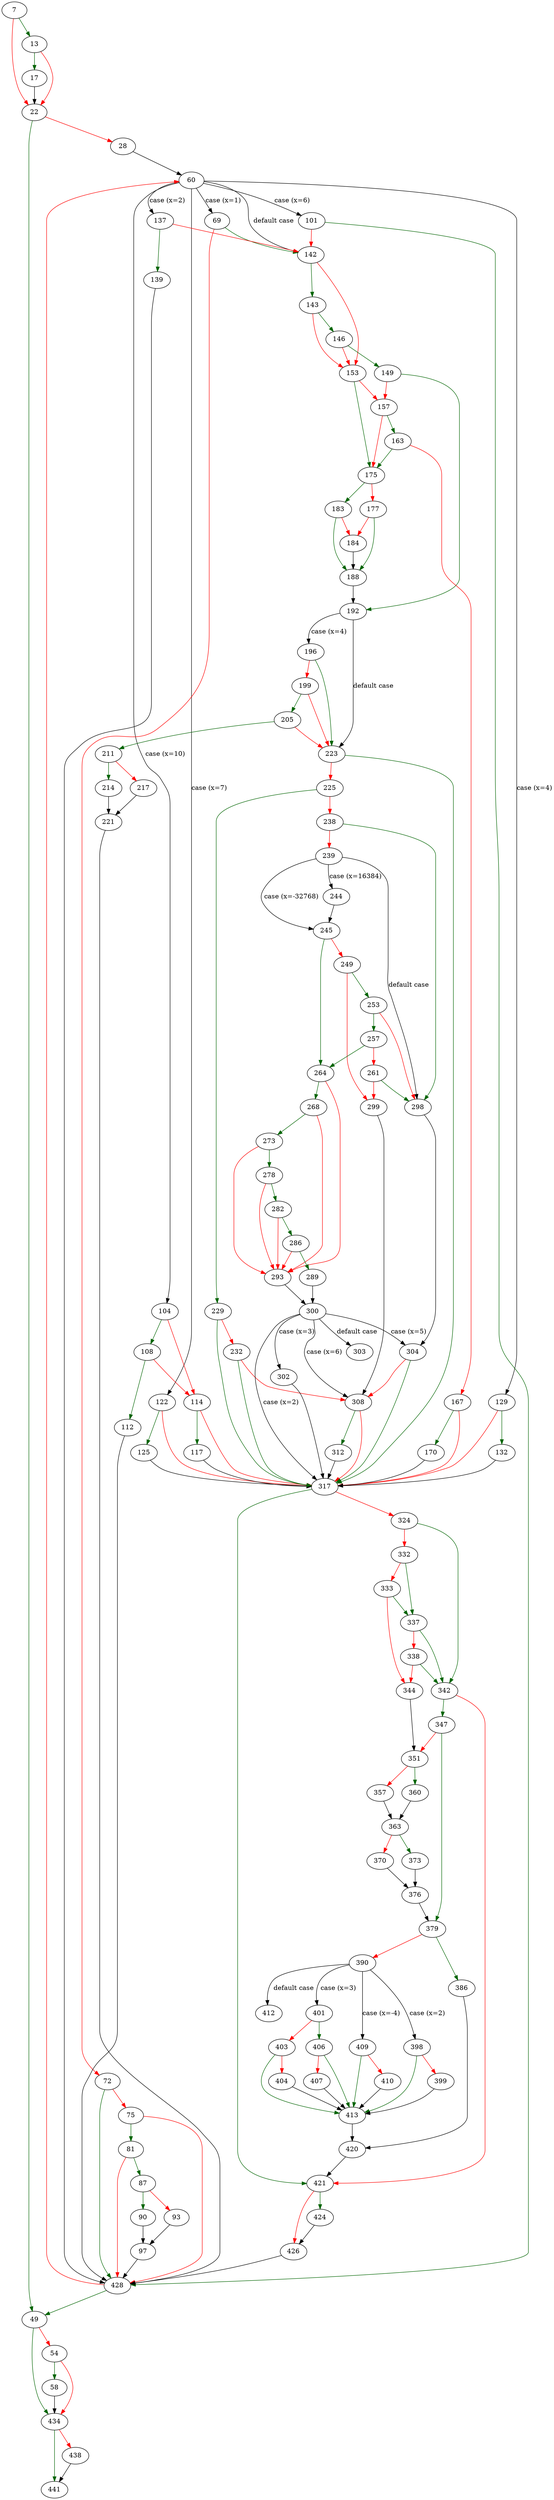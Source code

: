 strict digraph "chown_files" {
	// Node definitions.
	7 [entry=true];
	13;
	22;
	17;
	49;
	28;
	60;
	434;
	54;
	58;
	69;
	101;
	104;
	122;
	129;
	137;
	142;
	72;
	428;
	75;
	81;
	87;
	90;
	93;
	97;
	108;
	114;
	112;
	117;
	317;
	125;
	132;
	139;
	143;
	153;
	146;
	149;
	192;
	157;
	175;
	163;
	167;
	170;
	183;
	177;
	188;
	184;
	196;
	223;
	199;
	205;
	211;
	214;
	217;
	221;
	225;
	229;
	238;
	232;
	308;
	298;
	239;
	245;
	244;
	264;
	249;
	253;
	299;
	257;
	261;
	268;
	293;
	273;
	278;
	282;
	286;
	289;
	300;
	304;
	302;
	303;
	312;
	421;
	324;
	342;
	332;
	337;
	333;
	344;
	338;
	347;
	351;
	379;
	360;
	357;
	363;
	373;
	370;
	376;
	386;
	390;
	420;
	398;
	401;
	409;
	412;
	413;
	399;
	406;
	403;
	404;
	407;
	410;
	424;
	426;
	441;
	438;

	// Edge definitions.
	7 -> 13 [
		color=darkgreen
		cond=true
	];
	7 -> 22 [
		color=red
		cond=false
	];
	13 -> 22 [
		color=red
		cond=false
	];
	13 -> 17 [
		color=darkgreen
		cond=true
	];
	22 -> 49 [
		color=darkgreen
		cond=true
	];
	22 -> 28 [
		color=red
		cond=false
	];
	17 -> 22;
	49 -> 434 [
		color=darkgreen
		cond=true
	];
	49 -> 54 [
		color=red
		cond=false
	];
	28 -> 60;
	60 -> 69 [
		cond="case (x=1)"
		label="case (x=1)"
	];
	60 -> 101 [
		cond="case (x=6)"
		label="case (x=6)"
	];
	60 -> 104 [
		cond="case (x=10)"
		label="case (x=10)"
	];
	60 -> 122 [
		cond="case (x=7)"
		label="case (x=7)"
	];
	60 -> 129 [
		cond="case (x=4)"
		label="case (x=4)"
	];
	60 -> 137 [
		cond="case (x=2)"
		label="case (x=2)"
	];
	60 -> 142 [
		cond="default case"
		label="default case"
	];
	434 -> 441 [
		color=darkgreen
		cond=true
	];
	434 -> 438 [
		color=red
		cond=false
	];
	54 -> 434 [
		color=red
		cond=false
	];
	54 -> 58 [
		color=darkgreen
		cond=true
	];
	58 -> 434;
	69 -> 142 [
		color=darkgreen
		cond=true
	];
	69 -> 72 [
		color=red
		cond=false
	];
	101 -> 142 [
		color=red
		cond=false
	];
	101 -> 428 [
		color=darkgreen
		cond=true
	];
	104 -> 108 [
		color=darkgreen
		cond=true
	];
	104 -> 114 [
		color=red
		cond=false
	];
	122 -> 317 [
		color=red
		cond=false
	];
	122 -> 125 [
		color=darkgreen
		cond=true
	];
	129 -> 317 [
		color=red
		cond=false
	];
	129 -> 132 [
		color=darkgreen
		cond=true
	];
	137 -> 142 [
		color=red
		cond=false
	];
	137 -> 139 [
		color=darkgreen
		cond=true
	];
	142 -> 143 [
		color=darkgreen
		cond=true
	];
	142 -> 153 [
		color=red
		cond=false
	];
	72 -> 428 [
		color=darkgreen
		cond=true
	];
	72 -> 75 [
		color=red
		cond=false
	];
	428 -> 49 [
		color=darkgreen
		cond=true
	];
	428 -> 60 [
		color=red
		cond=false
	];
	75 -> 428 [
		color=red
		cond=false
	];
	75 -> 81 [
		color=darkgreen
		cond=true
	];
	81 -> 428 [
		color=red
		cond=false
	];
	81 -> 87 [
		color=darkgreen
		cond=true
	];
	87 -> 90 [
		color=darkgreen
		cond=true
	];
	87 -> 93 [
		color=red
		cond=false
	];
	90 -> 97;
	93 -> 97;
	97 -> 428;
	108 -> 114 [
		color=red
		cond=false
	];
	108 -> 112 [
		color=darkgreen
		cond=true
	];
	114 -> 117 [
		color=darkgreen
		cond=true
	];
	114 -> 317 [
		color=red
		cond=false
	];
	112 -> 428;
	117 -> 317;
	317 -> 421 [
		color=darkgreen
		cond=true
	];
	317 -> 324 [
		color=red
		cond=false
	];
	125 -> 317;
	132 -> 317;
	139 -> 428;
	143 -> 153 [
		color=red
		cond=false
	];
	143 -> 146 [
		color=darkgreen
		cond=true
	];
	153 -> 157 [
		color=red
		cond=false
	];
	153 -> 175 [
		color=darkgreen
		cond=true
	];
	146 -> 153 [
		color=red
		cond=false
	];
	146 -> 149 [
		color=darkgreen
		cond=true
	];
	149 -> 192 [
		color=darkgreen
		cond=true
	];
	149 -> 157 [
		color=red
		cond=false
	];
	192 -> 196 [
		cond="case (x=4)"
		label="case (x=4)"
	];
	192 -> 223 [
		cond="default case"
		label="default case"
	];
	157 -> 175 [
		color=red
		cond=false
	];
	157 -> 163 [
		color=darkgreen
		cond=true
	];
	175 -> 183 [
		color=darkgreen
		cond=true
	];
	175 -> 177 [
		color=red
		cond=false
	];
	163 -> 175 [
		color=darkgreen
		cond=true
	];
	163 -> 167 [
		color=red
		cond=false
	];
	167 -> 317 [
		color=red
		cond=false
	];
	167 -> 170 [
		color=darkgreen
		cond=true
	];
	170 -> 317;
	183 -> 188 [
		color=darkgreen
		cond=true
	];
	183 -> 184 [
		color=red
		cond=false
	];
	177 -> 188 [
		color=darkgreen
		cond=true
	];
	177 -> 184 [
		color=red
		cond=false
	];
	188 -> 192;
	184 -> 188;
	196 -> 223 [
		color=darkgreen
		cond=true
	];
	196 -> 199 [
		color=red
		cond=false
	];
	223 -> 317 [
		color=darkgreen
		cond=true
	];
	223 -> 225 [
		color=red
		cond=false
	];
	199 -> 223 [
		color=red
		cond=false
	];
	199 -> 205 [
		color=darkgreen
		cond=true
	];
	205 -> 223 [
		color=red
		cond=false
	];
	205 -> 211 [
		color=darkgreen
		cond=true
	];
	211 -> 214 [
		color=darkgreen
		cond=true
	];
	211 -> 217 [
		color=red
		cond=false
	];
	214 -> 221;
	217 -> 221;
	221 -> 428;
	225 -> 229 [
		color=darkgreen
		cond=true
	];
	225 -> 238 [
		color=red
		cond=false
	];
	229 -> 317 [
		color=darkgreen
		cond=true
	];
	229 -> 232 [
		color=red
		cond=false
	];
	238 -> 298 [
		color=darkgreen
		cond=true
	];
	238 -> 239 [
		color=red
		cond=false
	];
	232 -> 317 [
		color=darkgreen
		cond=true
	];
	232 -> 308 [
		color=red
		cond=false
	];
	308 -> 317 [
		color=red
		cond=false
	];
	308 -> 312 [
		color=darkgreen
		cond=true
	];
	298 -> 304;
	239 -> 298 [
		cond="default case"
		label="default case"
	];
	239 -> 245 [
		cond="case (x=-32768)"
		label="case (x=-32768)"
	];
	239 -> 244 [
		cond="case (x=16384)"
		label="case (x=16384)"
	];
	245 -> 264 [
		color=darkgreen
		cond=true
	];
	245 -> 249 [
		color=red
		cond=false
	];
	244 -> 245;
	264 -> 268 [
		color=darkgreen
		cond=true
	];
	264 -> 293 [
		color=red
		cond=false
	];
	249 -> 253 [
		color=darkgreen
		cond=true
	];
	249 -> 299 [
		color=red
		cond=false
	];
	253 -> 298 [
		color=red
		cond=false
	];
	253 -> 257 [
		color=darkgreen
		cond=true
	];
	299 -> 308;
	257 -> 264 [
		color=darkgreen
		cond=true
	];
	257 -> 261 [
		color=red
		cond=false
	];
	261 -> 298 [
		color=darkgreen
		cond=true
	];
	261 -> 299 [
		color=red
		cond=false
	];
	268 -> 293 [
		color=red
		cond=false
	];
	268 -> 273 [
		color=darkgreen
		cond=true
	];
	293 -> 300;
	273 -> 293 [
		color=red
		cond=false
	];
	273 -> 278 [
		color=darkgreen
		cond=true
	];
	278 -> 293 [
		color=red
		cond=false
	];
	278 -> 282 [
		color=darkgreen
		cond=true
	];
	282 -> 293 [
		color=red
		cond=false
	];
	282 -> 286 [
		color=darkgreen
		cond=true
	];
	286 -> 293 [
		color=red
		cond=false
	];
	286 -> 289 [
		color=darkgreen
		cond=true
	];
	289 -> 300;
	300 -> 317 [
		cond="case (x=2)"
		label="case (x=2)"
	];
	300 -> 308 [
		cond="case (x=6)"
		label="case (x=6)"
	];
	300 -> 304 [
		cond="case (x=5)"
		label="case (x=5)"
	];
	300 -> 302 [
		cond="case (x=3)"
		label="case (x=3)"
	];
	300 -> 303 [
		cond="default case"
		label="default case"
	];
	304 -> 317 [
		color=darkgreen
		cond=true
	];
	304 -> 308 [
		color=red
		cond=false
	];
	302 -> 317;
	312 -> 317;
	421 -> 424 [
		color=darkgreen
		cond=true
	];
	421 -> 426 [
		color=red
		cond=false
	];
	324 -> 342 [
		color=darkgreen
		cond=true
	];
	324 -> 332 [
		color=red
		cond=false
	];
	342 -> 421 [
		color=red
		cond=false
	];
	342 -> 347 [
		color=darkgreen
		cond=true
	];
	332 -> 337 [
		color=darkgreen
		cond=true
	];
	332 -> 333 [
		color=red
		cond=false
	];
	337 -> 342 [
		color=darkgreen
		cond=true
	];
	337 -> 338 [
		color=red
		cond=false
	];
	333 -> 337 [
		color=darkgreen
		cond=true
	];
	333 -> 344 [
		color=red
		cond=false
	];
	344 -> 351;
	338 -> 342 [
		color=darkgreen
		cond=true
	];
	338 -> 344 [
		color=red
		cond=false
	];
	347 -> 351 [
		color=red
		cond=false
	];
	347 -> 379 [
		color=darkgreen
		cond=true
	];
	351 -> 360 [
		color=darkgreen
		cond=true
	];
	351 -> 357 [
		color=red
		cond=false
	];
	379 -> 386 [
		color=darkgreen
		cond=true
	];
	379 -> 390 [
		color=red
		cond=false
	];
	360 -> 363;
	357 -> 363;
	363 -> 373 [
		color=darkgreen
		cond=true
	];
	363 -> 370 [
		color=red
		cond=false
	];
	373 -> 376;
	370 -> 376;
	376 -> 379;
	386 -> 420;
	390 -> 398 [
		cond="case (x=2)"
		label="case (x=2)"
	];
	390 -> 401 [
		cond="case (x=3)"
		label="case (x=3)"
	];
	390 -> 409 [
		cond="case (x=-4)"
		label="case (x=-4)"
	];
	390 -> 412 [
		cond="default case"
		label="default case"
	];
	420 -> 421;
	398 -> 413 [
		color=darkgreen
		cond=true
	];
	398 -> 399 [
		color=red
		cond=false
	];
	401 -> 406 [
		color=darkgreen
		cond=true
	];
	401 -> 403 [
		color=red
		cond=false
	];
	409 -> 413 [
		color=darkgreen
		cond=true
	];
	409 -> 410 [
		color=red
		cond=false
	];
	413 -> 420;
	399 -> 413;
	406 -> 413 [
		color=darkgreen
		cond=true
	];
	406 -> 407 [
		color=red
		cond=false
	];
	403 -> 413 [
		color=darkgreen
		cond=true
	];
	403 -> 404 [
		color=red
		cond=false
	];
	404 -> 413;
	407 -> 413;
	410 -> 413;
	424 -> 426;
	426 -> 428;
	438 -> 441;
}